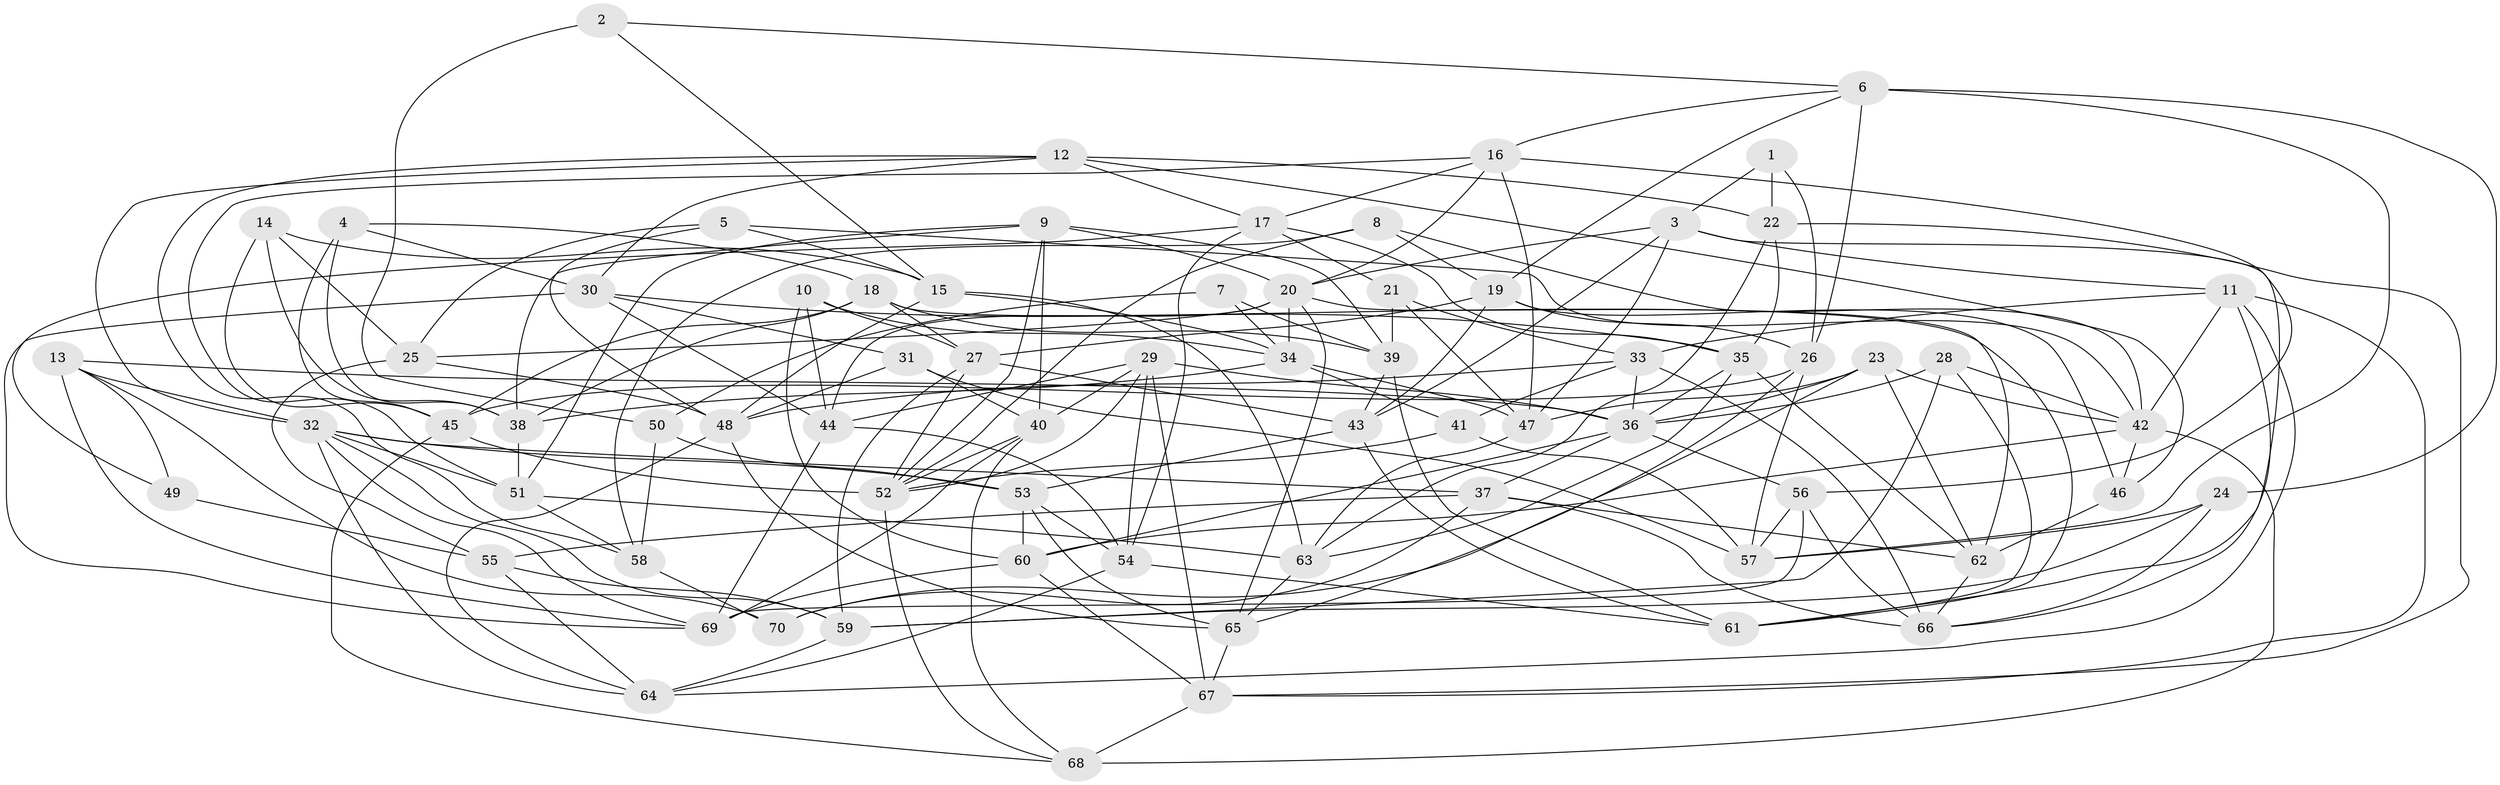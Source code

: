 // original degree distribution, {4: 1.0}
// Generated by graph-tools (version 1.1) at 2025/38/03/04/25 23:38:19]
// undirected, 70 vertices, 194 edges
graph export_dot {
  node [color=gray90,style=filled];
  1;
  2;
  3;
  4;
  5;
  6;
  7;
  8;
  9;
  10;
  11;
  12;
  13;
  14;
  15;
  16;
  17;
  18;
  19;
  20;
  21;
  22;
  23;
  24;
  25;
  26;
  27;
  28;
  29;
  30;
  31;
  32;
  33;
  34;
  35;
  36;
  37;
  38;
  39;
  40;
  41;
  42;
  43;
  44;
  45;
  46;
  47;
  48;
  49;
  50;
  51;
  52;
  53;
  54;
  55;
  56;
  57;
  58;
  59;
  60;
  61;
  62;
  63;
  64;
  65;
  66;
  67;
  68;
  69;
  70;
  1 -- 3 [weight=1.0];
  1 -- 22 [weight=2.0];
  1 -- 26 [weight=1.0];
  2 -- 6 [weight=1.0];
  2 -- 15 [weight=1.0];
  2 -- 50 [weight=2.0];
  3 -- 11 [weight=1.0];
  3 -- 20 [weight=1.0];
  3 -- 43 [weight=1.0];
  3 -- 47 [weight=1.0];
  3 -- 61 [weight=1.0];
  4 -- 18 [weight=1.0];
  4 -- 30 [weight=1.0];
  4 -- 38 [weight=1.0];
  4 -- 45 [weight=1.0];
  5 -- 15 [weight=1.0];
  5 -- 25 [weight=1.0];
  5 -- 42 [weight=1.0];
  5 -- 48 [weight=1.0];
  6 -- 16 [weight=1.0];
  6 -- 19 [weight=1.0];
  6 -- 24 [weight=1.0];
  6 -- 26 [weight=1.0];
  6 -- 57 [weight=1.0];
  7 -- 34 [weight=2.0];
  7 -- 39 [weight=1.0];
  7 -- 50 [weight=1.0];
  8 -- 19 [weight=1.0];
  8 -- 42 [weight=1.0];
  8 -- 52 [weight=1.0];
  8 -- 58 [weight=1.0];
  9 -- 20 [weight=1.0];
  9 -- 38 [weight=1.0];
  9 -- 39 [weight=1.0];
  9 -- 40 [weight=1.0];
  9 -- 51 [weight=1.0];
  9 -- 52 [weight=1.0];
  10 -- 27 [weight=1.0];
  10 -- 34 [weight=1.0];
  10 -- 44 [weight=1.0];
  10 -- 60 [weight=1.0];
  11 -- 33 [weight=1.0];
  11 -- 42 [weight=1.0];
  11 -- 64 [weight=1.0];
  11 -- 66 [weight=1.0];
  11 -- 67 [weight=1.0];
  12 -- 17 [weight=1.0];
  12 -- 22 [weight=1.0];
  12 -- 30 [weight=1.0];
  12 -- 32 [weight=1.0];
  12 -- 46 [weight=1.0];
  12 -- 58 [weight=1.0];
  13 -- 32 [weight=1.0];
  13 -- 36 [weight=2.0];
  13 -- 49 [weight=1.0];
  13 -- 69 [weight=1.0];
  13 -- 70 [weight=1.0];
  14 -- 15 [weight=1.0];
  14 -- 25 [weight=1.0];
  14 -- 38 [weight=1.0];
  14 -- 45 [weight=1.0];
  15 -- 34 [weight=1.0];
  15 -- 48 [weight=1.0];
  15 -- 63 [weight=1.0];
  16 -- 17 [weight=1.0];
  16 -- 20 [weight=1.0];
  16 -- 47 [weight=1.0];
  16 -- 51 [weight=1.0];
  16 -- 56 [weight=1.0];
  17 -- 21 [weight=1.0];
  17 -- 35 [weight=1.0];
  17 -- 49 [weight=1.0];
  17 -- 54 [weight=1.0];
  18 -- 27 [weight=1.0];
  18 -- 38 [weight=1.0];
  18 -- 39 [weight=1.0];
  18 -- 45 [weight=1.0];
  18 -- 61 [weight=1.0];
  19 -- 26 [weight=1.0];
  19 -- 27 [weight=1.0];
  19 -- 43 [weight=1.0];
  19 -- 46 [weight=1.0];
  20 -- 25 [weight=1.0];
  20 -- 34 [weight=1.0];
  20 -- 44 [weight=1.0];
  20 -- 62 [weight=1.0];
  20 -- 65 [weight=1.0];
  21 -- 33 [weight=1.0];
  21 -- 39 [weight=1.0];
  21 -- 47 [weight=1.0];
  22 -- 35 [weight=1.0];
  22 -- 63 [weight=1.0];
  22 -- 67 [weight=1.0];
  23 -- 36 [weight=1.0];
  23 -- 42 [weight=2.0];
  23 -- 47 [weight=1.0];
  23 -- 62 [weight=1.0];
  23 -- 70 [weight=1.0];
  24 -- 57 [weight=1.0];
  24 -- 59 [weight=1.0];
  24 -- 66 [weight=1.0];
  25 -- 48 [weight=2.0];
  25 -- 55 [weight=1.0];
  26 -- 45 [weight=1.0];
  26 -- 57 [weight=1.0];
  26 -- 65 [weight=1.0];
  27 -- 43 [weight=1.0];
  27 -- 52 [weight=1.0];
  27 -- 59 [weight=1.0];
  28 -- 36 [weight=1.0];
  28 -- 42 [weight=1.0];
  28 -- 59 [weight=1.0];
  28 -- 61 [weight=1.0];
  29 -- 36 [weight=1.0];
  29 -- 40 [weight=1.0];
  29 -- 44 [weight=1.0];
  29 -- 52 [weight=1.0];
  29 -- 54 [weight=1.0];
  29 -- 67 [weight=1.0];
  30 -- 31 [weight=1.0];
  30 -- 35 [weight=1.0];
  30 -- 44 [weight=1.0];
  30 -- 69 [weight=1.0];
  31 -- 40 [weight=1.0];
  31 -- 48 [weight=1.0];
  31 -- 57 [weight=1.0];
  32 -- 37 [weight=1.0];
  32 -- 51 [weight=1.0];
  32 -- 53 [weight=1.0];
  32 -- 59 [weight=1.0];
  32 -- 64 [weight=1.0];
  32 -- 69 [weight=1.0];
  33 -- 36 [weight=1.0];
  33 -- 41 [weight=1.0];
  33 -- 48 [weight=1.0];
  33 -- 66 [weight=1.0];
  34 -- 38 [weight=1.0];
  34 -- 41 [weight=1.0];
  34 -- 47 [weight=1.0];
  35 -- 36 [weight=1.0];
  35 -- 62 [weight=1.0];
  35 -- 63 [weight=1.0];
  36 -- 37 [weight=1.0];
  36 -- 56 [weight=1.0];
  36 -- 60 [weight=1.0];
  37 -- 55 [weight=1.0];
  37 -- 62 [weight=1.0];
  37 -- 66 [weight=1.0];
  37 -- 70 [weight=1.0];
  38 -- 51 [weight=1.0];
  39 -- 43 [weight=1.0];
  39 -- 61 [weight=1.0];
  40 -- 52 [weight=1.0];
  40 -- 68 [weight=1.0];
  40 -- 69 [weight=1.0];
  41 -- 52 [weight=1.0];
  41 -- 57 [weight=1.0];
  42 -- 46 [weight=1.0];
  42 -- 60 [weight=1.0];
  42 -- 68 [weight=2.0];
  43 -- 53 [weight=1.0];
  43 -- 61 [weight=1.0];
  44 -- 54 [weight=1.0];
  44 -- 69 [weight=1.0];
  45 -- 52 [weight=1.0];
  45 -- 68 [weight=1.0];
  46 -- 62 [weight=1.0];
  47 -- 63 [weight=1.0];
  48 -- 64 [weight=1.0];
  48 -- 65 [weight=3.0];
  49 -- 55 [weight=2.0];
  50 -- 53 [weight=1.0];
  50 -- 58 [weight=2.0];
  51 -- 58 [weight=1.0];
  51 -- 63 [weight=1.0];
  52 -- 68 [weight=1.0];
  53 -- 54 [weight=1.0];
  53 -- 60 [weight=1.0];
  53 -- 65 [weight=1.0];
  54 -- 61 [weight=1.0];
  54 -- 64 [weight=1.0];
  55 -- 59 [weight=1.0];
  55 -- 64 [weight=1.0];
  56 -- 57 [weight=1.0];
  56 -- 66 [weight=1.0];
  56 -- 69 [weight=2.0];
  58 -- 70 [weight=1.0];
  59 -- 64 [weight=1.0];
  60 -- 67 [weight=1.0];
  60 -- 69 [weight=1.0];
  62 -- 66 [weight=1.0];
  63 -- 65 [weight=1.0];
  65 -- 67 [weight=1.0];
  67 -- 68 [weight=1.0];
}
